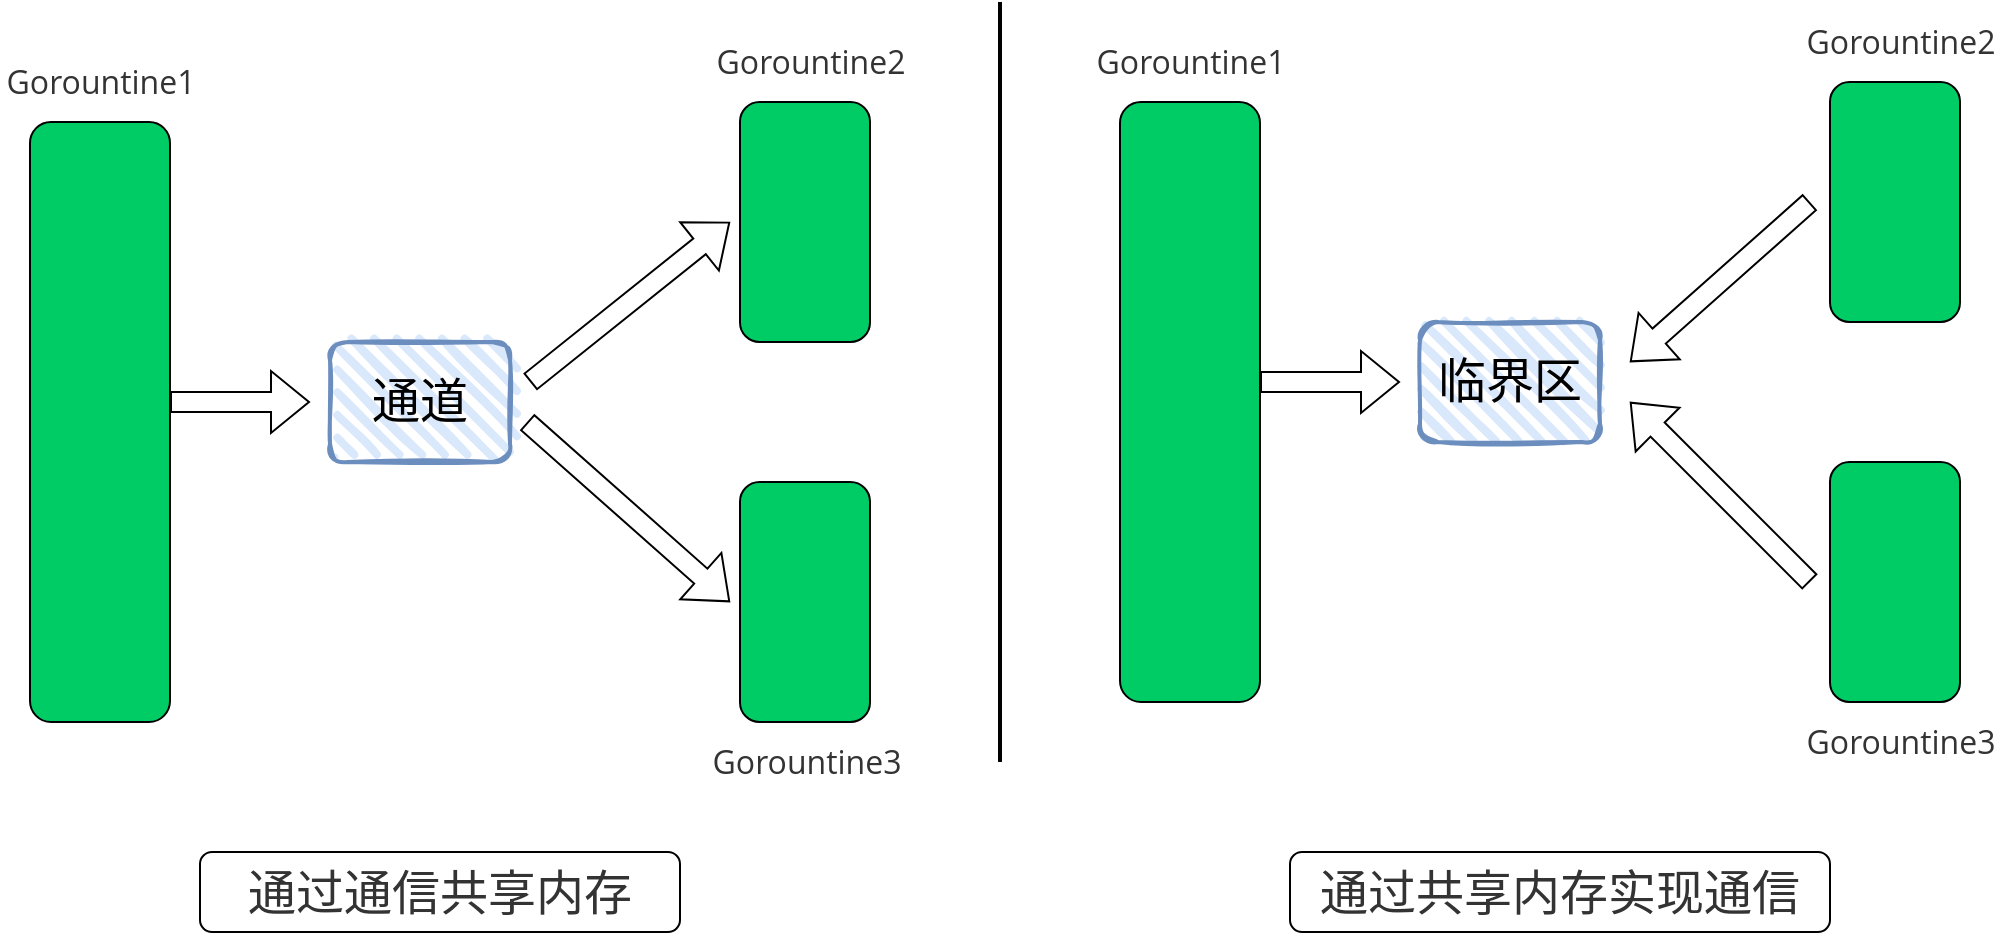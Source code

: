 <mxfile version="16.6.5" type="device"><diagram id="C5RBs43oDa-KdzZeNtuy" name="Page-1"><mxGraphModel dx="1038" dy="491" grid="1" gridSize="10" guides="1" tooltips="1" connect="1" arrows="1" fold="1" page="1" pageScale="1" pageWidth="827" pageHeight="1169" math="0" shadow="0"><root><mxCell id="WIyWlLk6GJQsqaUBKTNV-0"/><mxCell id="WIyWlLk6GJQsqaUBKTNV-1" parent="WIyWlLk6GJQsqaUBKTNV-0"/><mxCell id="WIyWlLk6GJQsqaUBKTNV-3" value="" style="rounded=1;whiteSpace=wrap;html=1;fontSize=12;glass=0;strokeWidth=1;shadow=0;fillColor=#00CC66;" parent="WIyWlLk6GJQsqaUBKTNV-1" vertex="1"><mxGeometry x="120" y="220" width="70" height="300" as="geometry"/></mxCell><mxCell id="raFG5lgj2bVCHc2PFI3F-1" value="&lt;span style=&quot;color: rgb(51 , 51 , 51) ; font-family: &amp;#34;open sans&amp;#34; , &amp;#34;clear sans&amp;#34; , &amp;#34;helvetica neue&amp;#34; , &amp;#34;helvetica&amp;#34; , &amp;#34;arial&amp;#34; , &amp;#34;segoe ui emoji&amp;#34; , sans-serif ; font-size: 16px ; background-color: rgb(255 , 255 , 255)&quot;&gt;Gorountine1&lt;/span&gt;" style="text;html=1;resizable=0;autosize=1;align=center;verticalAlign=middle;points=[];fillColor=none;strokeColor=none;rounded=0;" vertex="1" parent="WIyWlLk6GJQsqaUBKTNV-1"><mxGeometry x="105" y="190" width="100" height="20" as="geometry"/></mxCell><mxCell id="raFG5lgj2bVCHc2PFI3F-2" value="" style="shape=flexArrow;endArrow=classic;html=1;rounded=0;" edge="1" parent="WIyWlLk6GJQsqaUBKTNV-1"><mxGeometry width="50" height="50" relative="1" as="geometry"><mxPoint x="190" y="360" as="sourcePoint"/><mxPoint x="260" y="360" as="targetPoint"/></mxGeometry></mxCell><mxCell id="raFG5lgj2bVCHc2PFI3F-3" value="" style="rounded=1;whiteSpace=wrap;html=1;fontSize=12;glass=0;strokeWidth=1;shadow=0;fillColor=#00CC66;" vertex="1" parent="WIyWlLk6GJQsqaUBKTNV-1"><mxGeometry x="475" y="210" width="65" height="120" as="geometry"/></mxCell><mxCell id="raFG5lgj2bVCHc2PFI3F-4" value="&lt;span style=&quot;color: rgb(51 , 51 , 51) ; font-family: &amp;#34;open sans&amp;#34; , &amp;#34;clear sans&amp;#34; , &amp;#34;helvetica neue&amp;#34; , &amp;#34;helvetica&amp;#34; , &amp;#34;arial&amp;#34; , &amp;#34;segoe ui emoji&amp;#34; , sans-serif ; font-size: 16px ; background-color: rgb(255 , 255 , 255)&quot;&gt;Gorountine2&lt;br&gt;&lt;/span&gt;" style="text;html=1;resizable=0;autosize=1;align=center;verticalAlign=middle;points=[];fillColor=none;strokeColor=none;rounded=0;" vertex="1" parent="WIyWlLk6GJQsqaUBKTNV-1"><mxGeometry x="460" y="180" width="100" height="20" as="geometry"/></mxCell><mxCell id="raFG5lgj2bVCHc2PFI3F-5" value="" style="rounded=1;whiteSpace=wrap;html=1;fontSize=12;glass=0;strokeWidth=1;shadow=0;fillColor=#00CC66;" vertex="1" parent="WIyWlLk6GJQsqaUBKTNV-1"><mxGeometry x="475" y="400" width="65" height="120" as="geometry"/></mxCell><mxCell id="raFG5lgj2bVCHc2PFI3F-6" value="&lt;span style=&quot;color: rgb(51 , 51 , 51) ; font-family: &amp;#34;open sans&amp;#34; , &amp;#34;clear sans&amp;#34; , &amp;#34;helvetica neue&amp;#34; , &amp;#34;helvetica&amp;#34; , &amp;#34;arial&amp;#34; , &amp;#34;segoe ui emoji&amp;#34; , sans-serif ; font-size: 16px ; background-color: rgb(255 , 255 , 255)&quot;&gt;Gorountine3&lt;br&gt;&lt;/span&gt;" style="text;html=1;resizable=0;autosize=1;align=center;verticalAlign=middle;points=[];fillColor=none;strokeColor=none;rounded=0;" vertex="1" parent="WIyWlLk6GJQsqaUBKTNV-1"><mxGeometry x="457.5" y="530" width="100" height="20" as="geometry"/></mxCell><mxCell id="raFG5lgj2bVCHc2PFI3F-7" value="&lt;font style=&quot;font-size: 24px&quot;&gt;通道&lt;/font&gt;" style="rounded=1;whiteSpace=wrap;html=1;strokeWidth=2;fillWeight=4;hachureGap=8;hachureAngle=45;fillColor=#dae8fc;sketch=1;strokeColor=#6c8ebf;" vertex="1" parent="WIyWlLk6GJQsqaUBKTNV-1"><mxGeometry x="270" y="330" width="90" height="60" as="geometry"/></mxCell><mxCell id="raFG5lgj2bVCHc2PFI3F-9" value="" style="shape=flexArrow;endArrow=classic;html=1;rounded=0;fontSize=24;" edge="1" parent="WIyWlLk6GJQsqaUBKTNV-1"><mxGeometry width="50" height="50" relative="1" as="geometry"><mxPoint x="370" y="350" as="sourcePoint"/><mxPoint x="470" y="270" as="targetPoint"/></mxGeometry></mxCell><mxCell id="raFG5lgj2bVCHc2PFI3F-10" value="" style="shape=flexArrow;endArrow=classic;html=1;rounded=0;fontSize=24;" edge="1" parent="WIyWlLk6GJQsqaUBKTNV-1"><mxGeometry width="50" height="50" relative="1" as="geometry"><mxPoint x="368.5" y="370" as="sourcePoint"/><mxPoint x="470" y="460" as="targetPoint"/></mxGeometry></mxCell><mxCell id="raFG5lgj2bVCHc2PFI3F-11" value="" style="rounded=1;whiteSpace=wrap;html=1;fontSize=12;glass=0;strokeWidth=1;shadow=0;fillColor=#00CC66;" vertex="1" parent="WIyWlLk6GJQsqaUBKTNV-1"><mxGeometry x="665" y="210" width="70" height="300" as="geometry"/></mxCell><mxCell id="raFG5lgj2bVCHc2PFI3F-12" value="&lt;span style=&quot;color: rgb(51 , 51 , 51) ; font-family: &amp;#34;open sans&amp;#34; , &amp;#34;clear sans&amp;#34; , &amp;#34;helvetica neue&amp;#34; , &amp;#34;helvetica&amp;#34; , &amp;#34;arial&amp;#34; , &amp;#34;segoe ui emoji&amp;#34; , sans-serif ; font-size: 16px ; background-color: rgb(255 , 255 , 255)&quot;&gt;Gorountine1&lt;/span&gt;" style="text;html=1;resizable=0;autosize=1;align=center;verticalAlign=middle;points=[];fillColor=none;strokeColor=none;rounded=0;" vertex="1" parent="WIyWlLk6GJQsqaUBKTNV-1"><mxGeometry x="650" y="180" width="100" height="20" as="geometry"/></mxCell><mxCell id="raFG5lgj2bVCHc2PFI3F-13" value="" style="shape=flexArrow;endArrow=classic;html=1;rounded=0;" edge="1" parent="WIyWlLk6GJQsqaUBKTNV-1"><mxGeometry width="50" height="50" relative="1" as="geometry"><mxPoint x="735" y="350" as="sourcePoint"/><mxPoint x="805" y="350" as="targetPoint"/></mxGeometry></mxCell><mxCell id="raFG5lgj2bVCHc2PFI3F-14" value="" style="rounded=1;whiteSpace=wrap;html=1;fontSize=12;glass=0;strokeWidth=1;shadow=0;fillColor=#00CC66;" vertex="1" parent="WIyWlLk6GJQsqaUBKTNV-1"><mxGeometry x="1020" y="200" width="65" height="120" as="geometry"/></mxCell><mxCell id="raFG5lgj2bVCHc2PFI3F-15" value="&lt;span style=&quot;color: rgb(51 , 51 , 51) ; font-family: &amp;#34;open sans&amp;#34; , &amp;#34;clear sans&amp;#34; , &amp;#34;helvetica neue&amp;#34; , &amp;#34;helvetica&amp;#34; , &amp;#34;arial&amp;#34; , &amp;#34;segoe ui emoji&amp;#34; , sans-serif ; font-size: 16px ; background-color: rgb(255 , 255 , 255)&quot;&gt;Gorountine2&lt;br&gt;&lt;/span&gt;" style="text;html=1;resizable=0;autosize=1;align=center;verticalAlign=middle;points=[];fillColor=none;strokeColor=none;rounded=0;" vertex="1" parent="WIyWlLk6GJQsqaUBKTNV-1"><mxGeometry x="1005" y="170" width="100" height="20" as="geometry"/></mxCell><mxCell id="raFG5lgj2bVCHc2PFI3F-16" value="" style="rounded=1;whiteSpace=wrap;html=1;fontSize=12;glass=0;strokeWidth=1;shadow=0;fillColor=#00CC66;" vertex="1" parent="WIyWlLk6GJQsqaUBKTNV-1"><mxGeometry x="1020" y="390" width="65" height="120" as="geometry"/></mxCell><mxCell id="raFG5lgj2bVCHc2PFI3F-17" value="&lt;span style=&quot;color: rgb(51 , 51 , 51) ; font-family: &amp;#34;open sans&amp;#34; , &amp;#34;clear sans&amp;#34; , &amp;#34;helvetica neue&amp;#34; , &amp;#34;helvetica&amp;#34; , &amp;#34;arial&amp;#34; , &amp;#34;segoe ui emoji&amp;#34; , sans-serif ; font-size: 16px ; background-color: rgb(255 , 255 , 255)&quot;&gt;Gorountine3&lt;br&gt;&lt;/span&gt;" style="text;html=1;resizable=0;autosize=1;align=center;verticalAlign=middle;points=[];fillColor=none;strokeColor=none;rounded=0;" vertex="1" parent="WIyWlLk6GJQsqaUBKTNV-1"><mxGeometry x="1005" y="520" width="100" height="20" as="geometry"/></mxCell><mxCell id="raFG5lgj2bVCHc2PFI3F-18" value="&lt;font style=&quot;font-size: 24px&quot;&gt;临界区&lt;/font&gt;" style="rounded=1;whiteSpace=wrap;html=1;strokeWidth=2;fillWeight=4;hachureGap=8;hachureAngle=45;fillColor=#dae8fc;sketch=1;strokeColor=#6c8ebf;" vertex="1" parent="WIyWlLk6GJQsqaUBKTNV-1"><mxGeometry x="815" y="320" width="90" height="60" as="geometry"/></mxCell><mxCell id="raFG5lgj2bVCHc2PFI3F-19" value="" style="shape=flexArrow;endArrow=classic;html=1;rounded=0;fontSize=24;" edge="1" parent="WIyWlLk6GJQsqaUBKTNV-1"><mxGeometry width="50" height="50" relative="1" as="geometry"><mxPoint x="1010" y="260" as="sourcePoint"/><mxPoint x="920" y="340" as="targetPoint"/></mxGeometry></mxCell><mxCell id="raFG5lgj2bVCHc2PFI3F-20" value="" style="shape=flexArrow;endArrow=classic;html=1;rounded=0;fontSize=24;" edge="1" parent="WIyWlLk6GJQsqaUBKTNV-1"><mxGeometry width="50" height="50" relative="1" as="geometry"><mxPoint x="1010" y="450" as="sourcePoint"/><mxPoint x="920" y="360" as="targetPoint"/></mxGeometry></mxCell><mxCell id="raFG5lgj2bVCHc2PFI3F-21" value="" style="line;strokeWidth=2;direction=south;html=1;labelBackgroundColor=#00CC66;fontSize=24;fillColor=#00CC66;" vertex="1" parent="WIyWlLk6GJQsqaUBKTNV-1"><mxGeometry x="600" y="160" width="10" height="380" as="geometry"/></mxCell><mxCell id="raFG5lgj2bVCHc2PFI3F-25" value="&lt;span style=&quot;color: rgb(51 , 51 , 51) ; font-family: &amp;#34;open sans&amp;#34; , &amp;#34;clear sans&amp;#34; , &amp;#34;helvetica neue&amp;#34; , &amp;#34;helvetica&amp;#34; , &amp;#34;arial&amp;#34; , &amp;#34;segoe ui emoji&amp;#34; , sans-serif&quot;&gt;&lt;font style=&quot;font-size: 24px&quot;&gt;通过通信共享内存&lt;/font&gt;&lt;/span&gt;" style="rounded=1;whiteSpace=wrap;html=1;labelBackgroundColor=#FFFFFF;fontSize=24;strokeColor=default;fillColor=#FFFFFF;gradientColor=none;" vertex="1" parent="WIyWlLk6GJQsqaUBKTNV-1"><mxGeometry x="205" y="585" width="240" height="40" as="geometry"/></mxCell><mxCell id="raFG5lgj2bVCHc2PFI3F-26" value="&lt;span style=&quot;color: rgb(51 , 51 , 51) ; font-family: &amp;#34;open sans&amp;#34; , &amp;#34;clear sans&amp;#34; , &amp;#34;helvetica neue&amp;#34; , &amp;#34;helvetica&amp;#34; , &amp;#34;arial&amp;#34; , &amp;#34;segoe ui emoji&amp;#34; , sans-serif&quot;&gt;&lt;font style=&quot;font-size: 24px&quot;&gt;通过共享内存实现通信&lt;/font&gt;&lt;/span&gt;" style="rounded=1;whiteSpace=wrap;html=1;labelBackgroundColor=#FFFFFF;fontSize=24;strokeColor=default;fillColor=#FFFFFF;gradientColor=none;" vertex="1" parent="WIyWlLk6GJQsqaUBKTNV-1"><mxGeometry x="750" y="585" width="270" height="40" as="geometry"/></mxCell></root></mxGraphModel></diagram></mxfile>